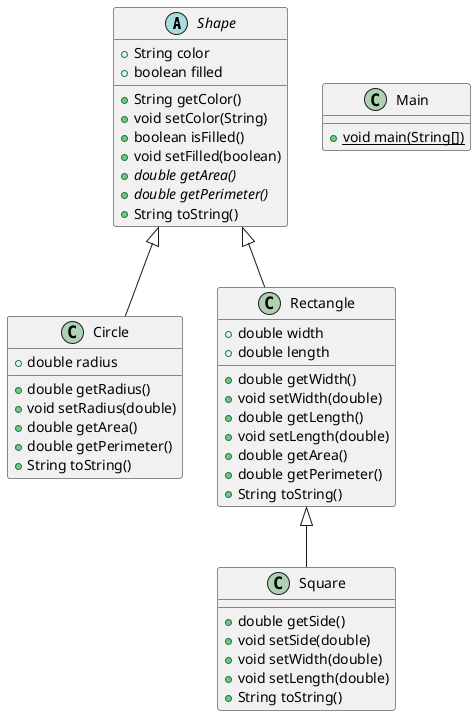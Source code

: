 @startuml
abstract class Shape {
+ String color
+ boolean filled
+ String getColor()
+ void setColor(String)
+ boolean isFilled()
+ void setFilled(boolean)
+ {abstract}double getArea()
+ {abstract}double getPerimeter()
+ String toString()
}
class Circle {
+ double radius
+ double getRadius()
+ void setRadius(double)
+ double getArea()
+ double getPerimeter()
+ String toString()
}
class Rectangle {
+ double width
+ double length
+ double getWidth()
+ void setWidth(double)
+ double getLength()
+ void setLength(double)
+ double getArea()
+ double getPerimeter()
+ String toString()
}
class Main {
+ {static} void main(String[])
}
class Square {
+ double getSide()
+ void setSide(double)
+ void setWidth(double)
+ void setLength(double)
+ String toString()
}


Shape <|-- Circle
Shape <|-- Rectangle
Rectangle <|-- Square
@enduml